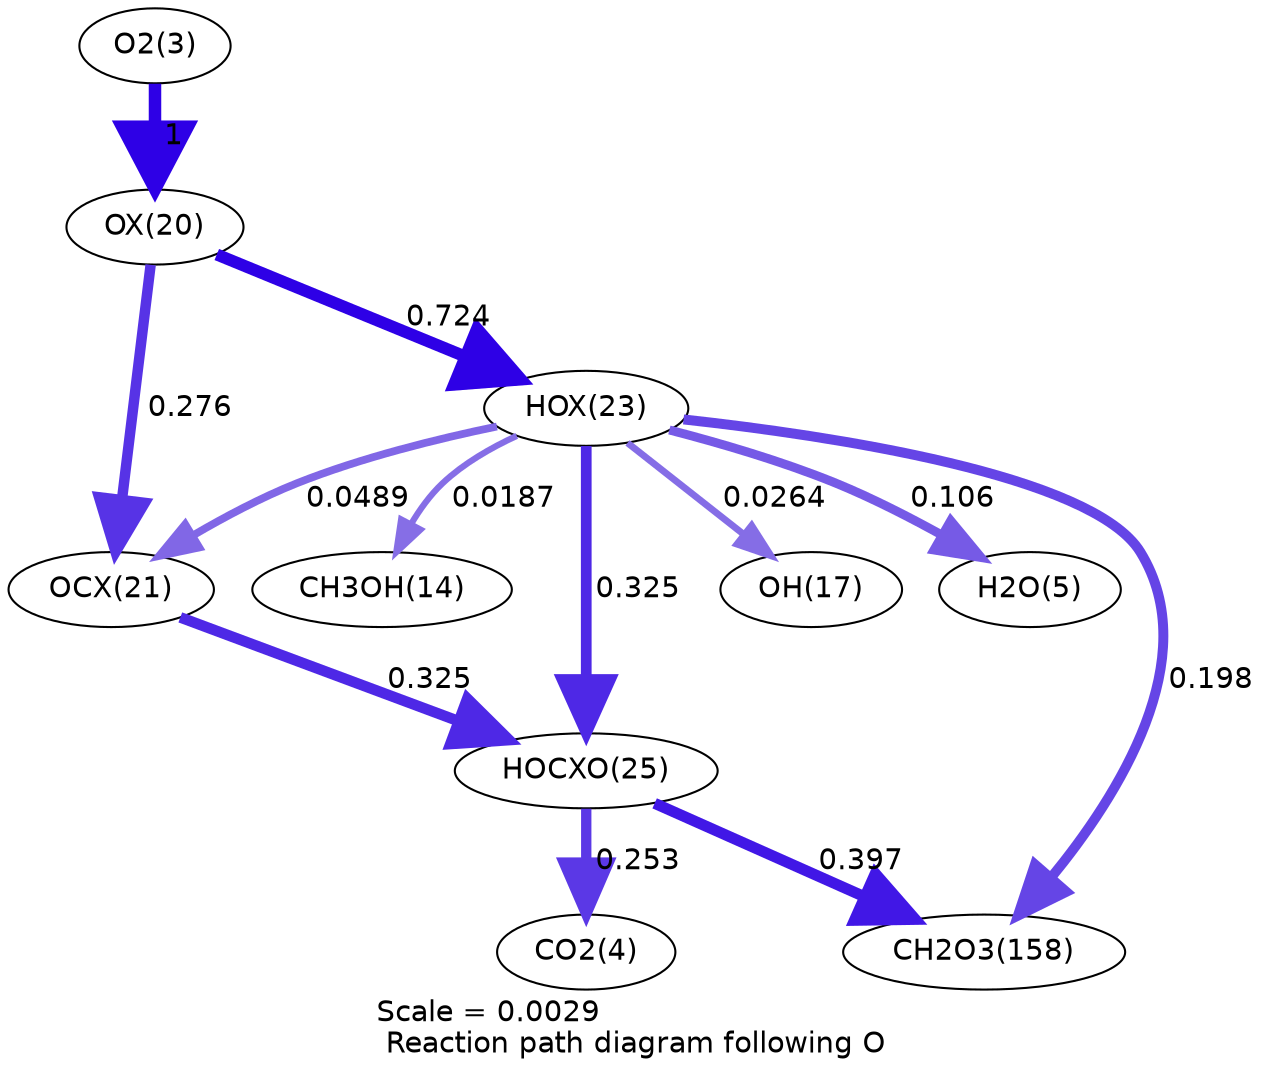 digraph reaction_paths {
center=1;
s5 -> s33[fontname="Helvetica", penwidth=6, arrowsize=3, color="0.7, 1.5, 0.9"
, label=" 1"];
s33 -> s36[fontname="Helvetica", penwidth=5.76, arrowsize=2.88, color="0.7, 1.22, 0.9"
, label=" 0.724"];
s33 -> s34[fontname="Helvetica", penwidth=5.03, arrowsize=2.51, color="0.7, 0.776, 0.9"
, label=" 0.276"];
s36 -> s16[fontname="Helvetica", penwidth=3, arrowsize=1.5, color="0.7, 0.519, 0.9"
, label=" 0.0187"];
s36 -> s19[fontname="Helvetica", penwidth=3.26, arrowsize=1.63, color="0.7, 0.526, 0.9"
, label=" 0.0264"];
s36 -> s7[fontname="Helvetica", penwidth=4.31, arrowsize=2.15, color="0.7, 0.606, 0.9"
, label=" 0.106"];
s36 -> s34[fontname="Helvetica", penwidth=3.72, arrowsize=1.86, color="0.7, 0.549, 0.9"
, label=" 0.0489"];
s36 -> s38[fontname="Helvetica", penwidth=5.15, arrowsize=2.58, color="0.7, 0.825, 0.9"
, label=" 0.325"];
s36 -> s29[fontname="Helvetica", penwidth=4.78, arrowsize=2.39, color="0.7, 0.698, 0.9"
, label=" 0.198"];
s34 -> s38[fontname="Helvetica", penwidth=5.15, arrowsize=2.58, color="0.7, 0.825, 0.9"
, label=" 0.325"];
s38 -> s6[fontname="Helvetica", penwidth=4.96, arrowsize=2.48, color="0.7, 0.753, 0.9"
, label=" 0.253"];
s38 -> s29[fontname="Helvetica", penwidth=5.3, arrowsize=2.65, color="0.7, 0.897, 0.9"
, label=" 0.397"];
s5 [ fontname="Helvetica", label="O2(3)"];
s6 [ fontname="Helvetica", label="CO2(4)"];
s7 [ fontname="Helvetica", label="H2O(5)"];
s16 [ fontname="Helvetica", label="CH3OH(14)"];
s19 [ fontname="Helvetica", label="OH(17)"];
s29 [ fontname="Helvetica", label="CH2O3(158)"];
s33 [ fontname="Helvetica", label="OX(20)"];
s34 [ fontname="Helvetica", label="OCX(21)"];
s36 [ fontname="Helvetica", label="HOX(23)"];
s38 [ fontname="Helvetica", label="HOCXO(25)"];
 label = "Scale = 0.0029\l Reaction path diagram following O";
 fontname = "Helvetica";
}
